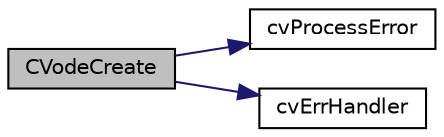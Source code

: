 digraph "CVodeCreate"
{
  edge [fontname="Helvetica",fontsize="10",labelfontname="Helvetica",labelfontsize="10"];
  node [fontname="Helvetica",fontsize="10",shape=record];
  rankdir="LR";
  Node10 [label="CVodeCreate",height=0.2,width=0.4,color="black", fillcolor="grey75", style="filled", fontcolor="black"];
  Node10 -> Node11 [color="midnightblue",fontsize="10",style="solid",fontname="Helvetica"];
  Node11 [label="cvProcessError",height=0.2,width=0.4,color="black", fillcolor="white", style="filled",URL="$d1/ddc/cvode_8c.html#aca8edaf29469da9950fe695b90ef196e"];
  Node10 -> Node12 [color="midnightblue",fontsize="10",style="solid",fontname="Helvetica"];
  Node12 [label="cvErrHandler",height=0.2,width=0.4,color="black", fillcolor="white", style="filled",URL="$d1/ddc/cvode_8c.html#a15cd1f3c4fa7ef0c77283d8f16a782da"];
}
